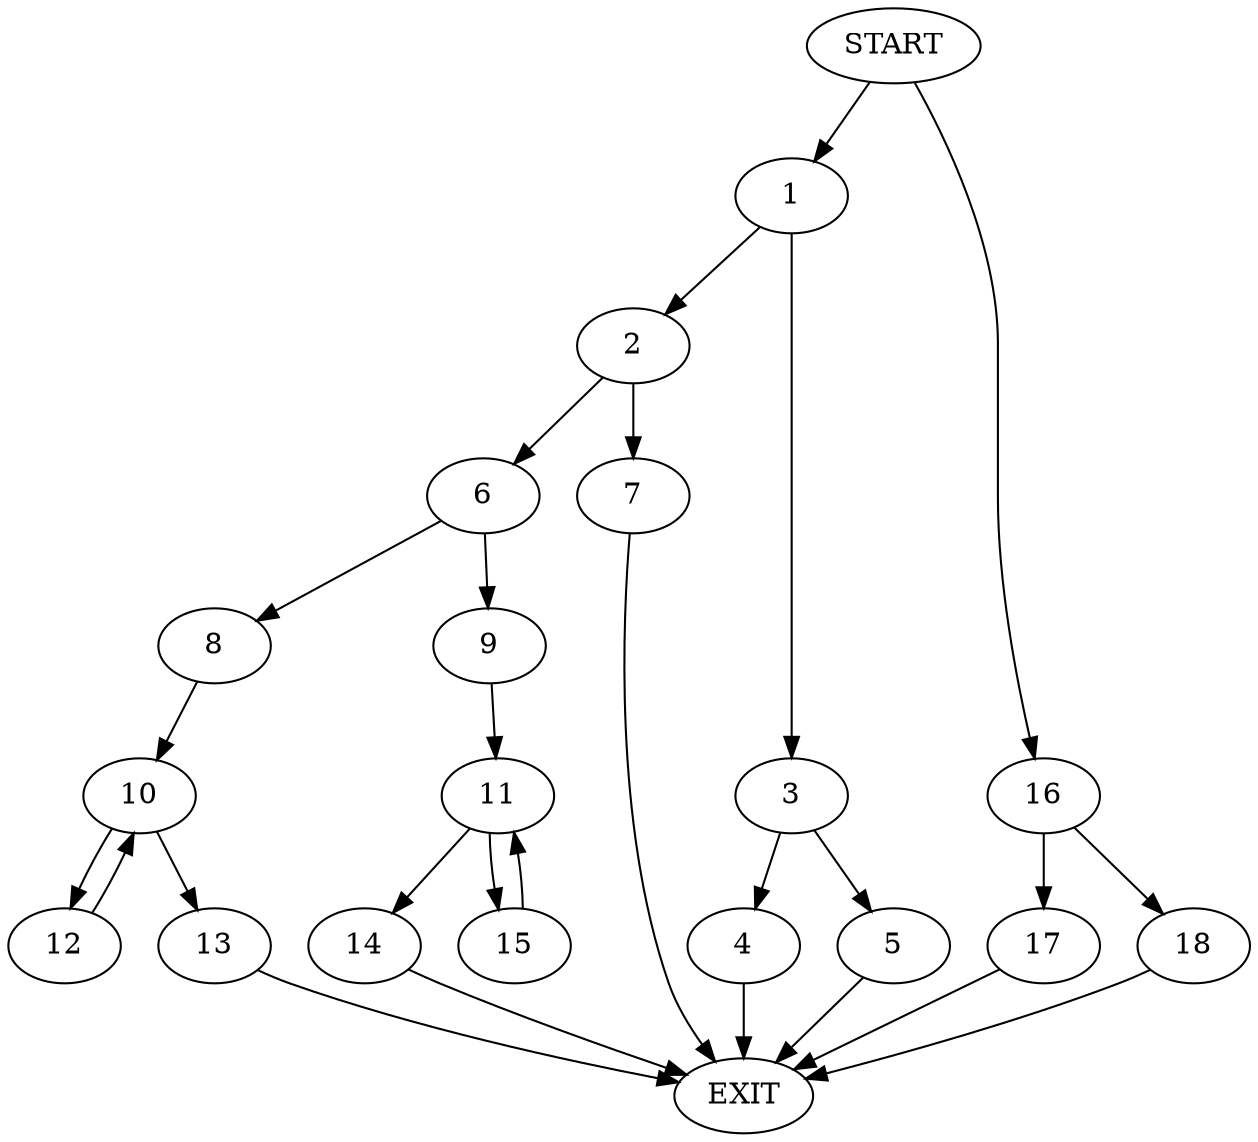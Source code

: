digraph {
0 [label="START"]
19 [label="EXIT"]
0 -> 1
1 -> 2
1 -> 3
3 -> 4
3 -> 5
2 -> 6
2 -> 7
5 -> 19
4 -> 19
6 -> 8
6 -> 9
7 -> 19
8 -> 10
9 -> 11
10 -> 12
10 -> 13
13 -> 19
12 -> 10
11 -> 14
11 -> 15
15 -> 11
14 -> 19
0 -> 16
16 -> 17
16 -> 18
17 -> 19
18 -> 19
}
